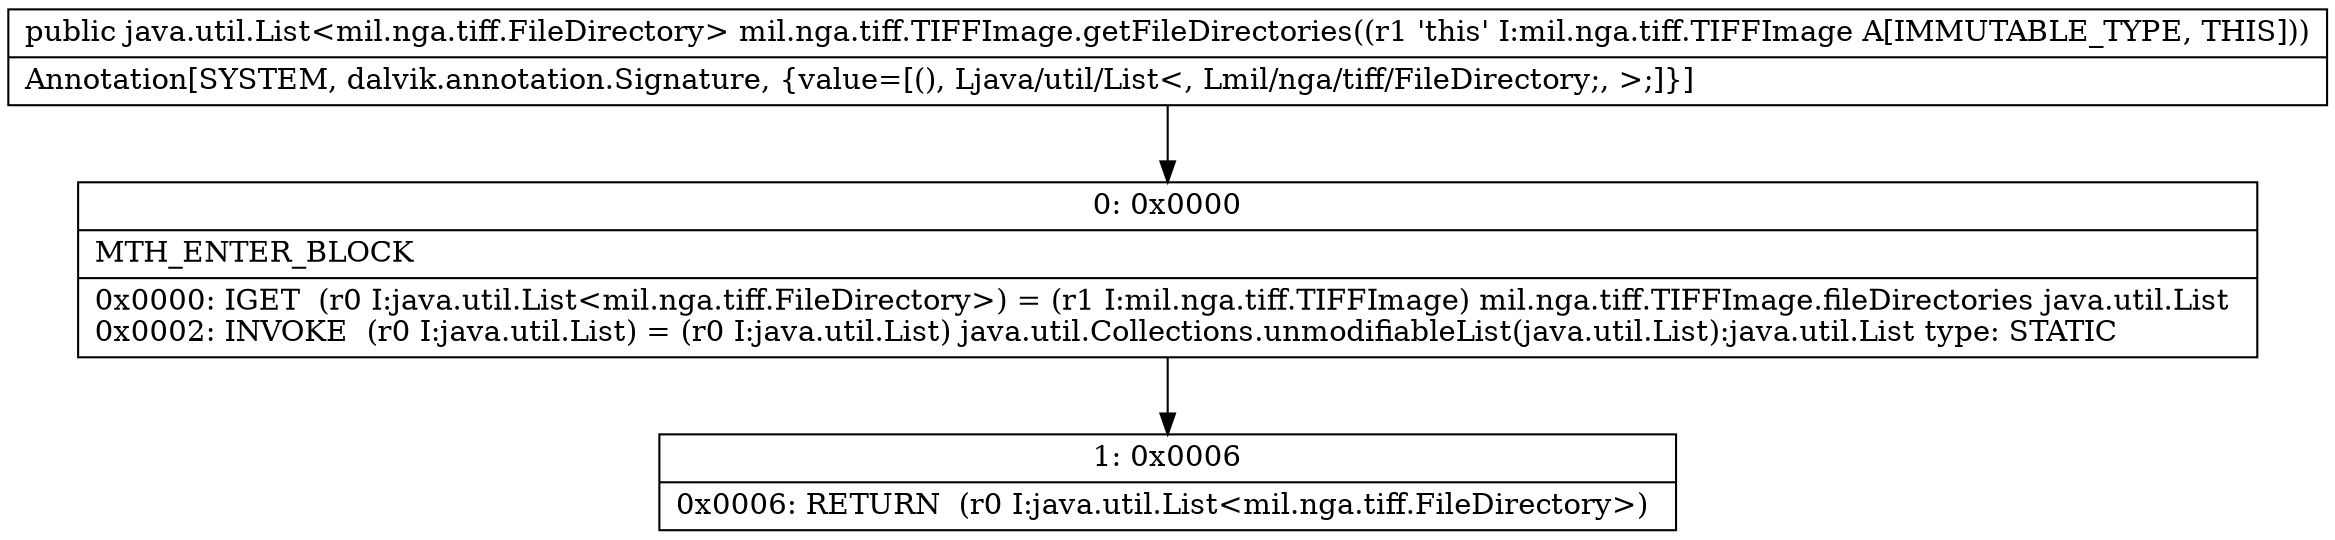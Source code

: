 digraph "CFG formil.nga.tiff.TIFFImage.getFileDirectories()Ljava\/util\/List;" {
Node_0 [shape=record,label="{0\:\ 0x0000|MTH_ENTER_BLOCK\l|0x0000: IGET  (r0 I:java.util.List\<mil.nga.tiff.FileDirectory\>) = (r1 I:mil.nga.tiff.TIFFImage) mil.nga.tiff.TIFFImage.fileDirectories java.util.List \l0x0002: INVOKE  (r0 I:java.util.List) = (r0 I:java.util.List) java.util.Collections.unmodifiableList(java.util.List):java.util.List type: STATIC \l}"];
Node_1 [shape=record,label="{1\:\ 0x0006|0x0006: RETURN  (r0 I:java.util.List\<mil.nga.tiff.FileDirectory\>) \l}"];
MethodNode[shape=record,label="{public java.util.List\<mil.nga.tiff.FileDirectory\> mil.nga.tiff.TIFFImage.getFileDirectories((r1 'this' I:mil.nga.tiff.TIFFImage A[IMMUTABLE_TYPE, THIS]))  | Annotation[SYSTEM, dalvik.annotation.Signature, \{value=[(), Ljava\/util\/List\<, Lmil\/nga\/tiff\/FileDirectory;, \>;]\}]\l}"];
MethodNode -> Node_0;
Node_0 -> Node_1;
}

